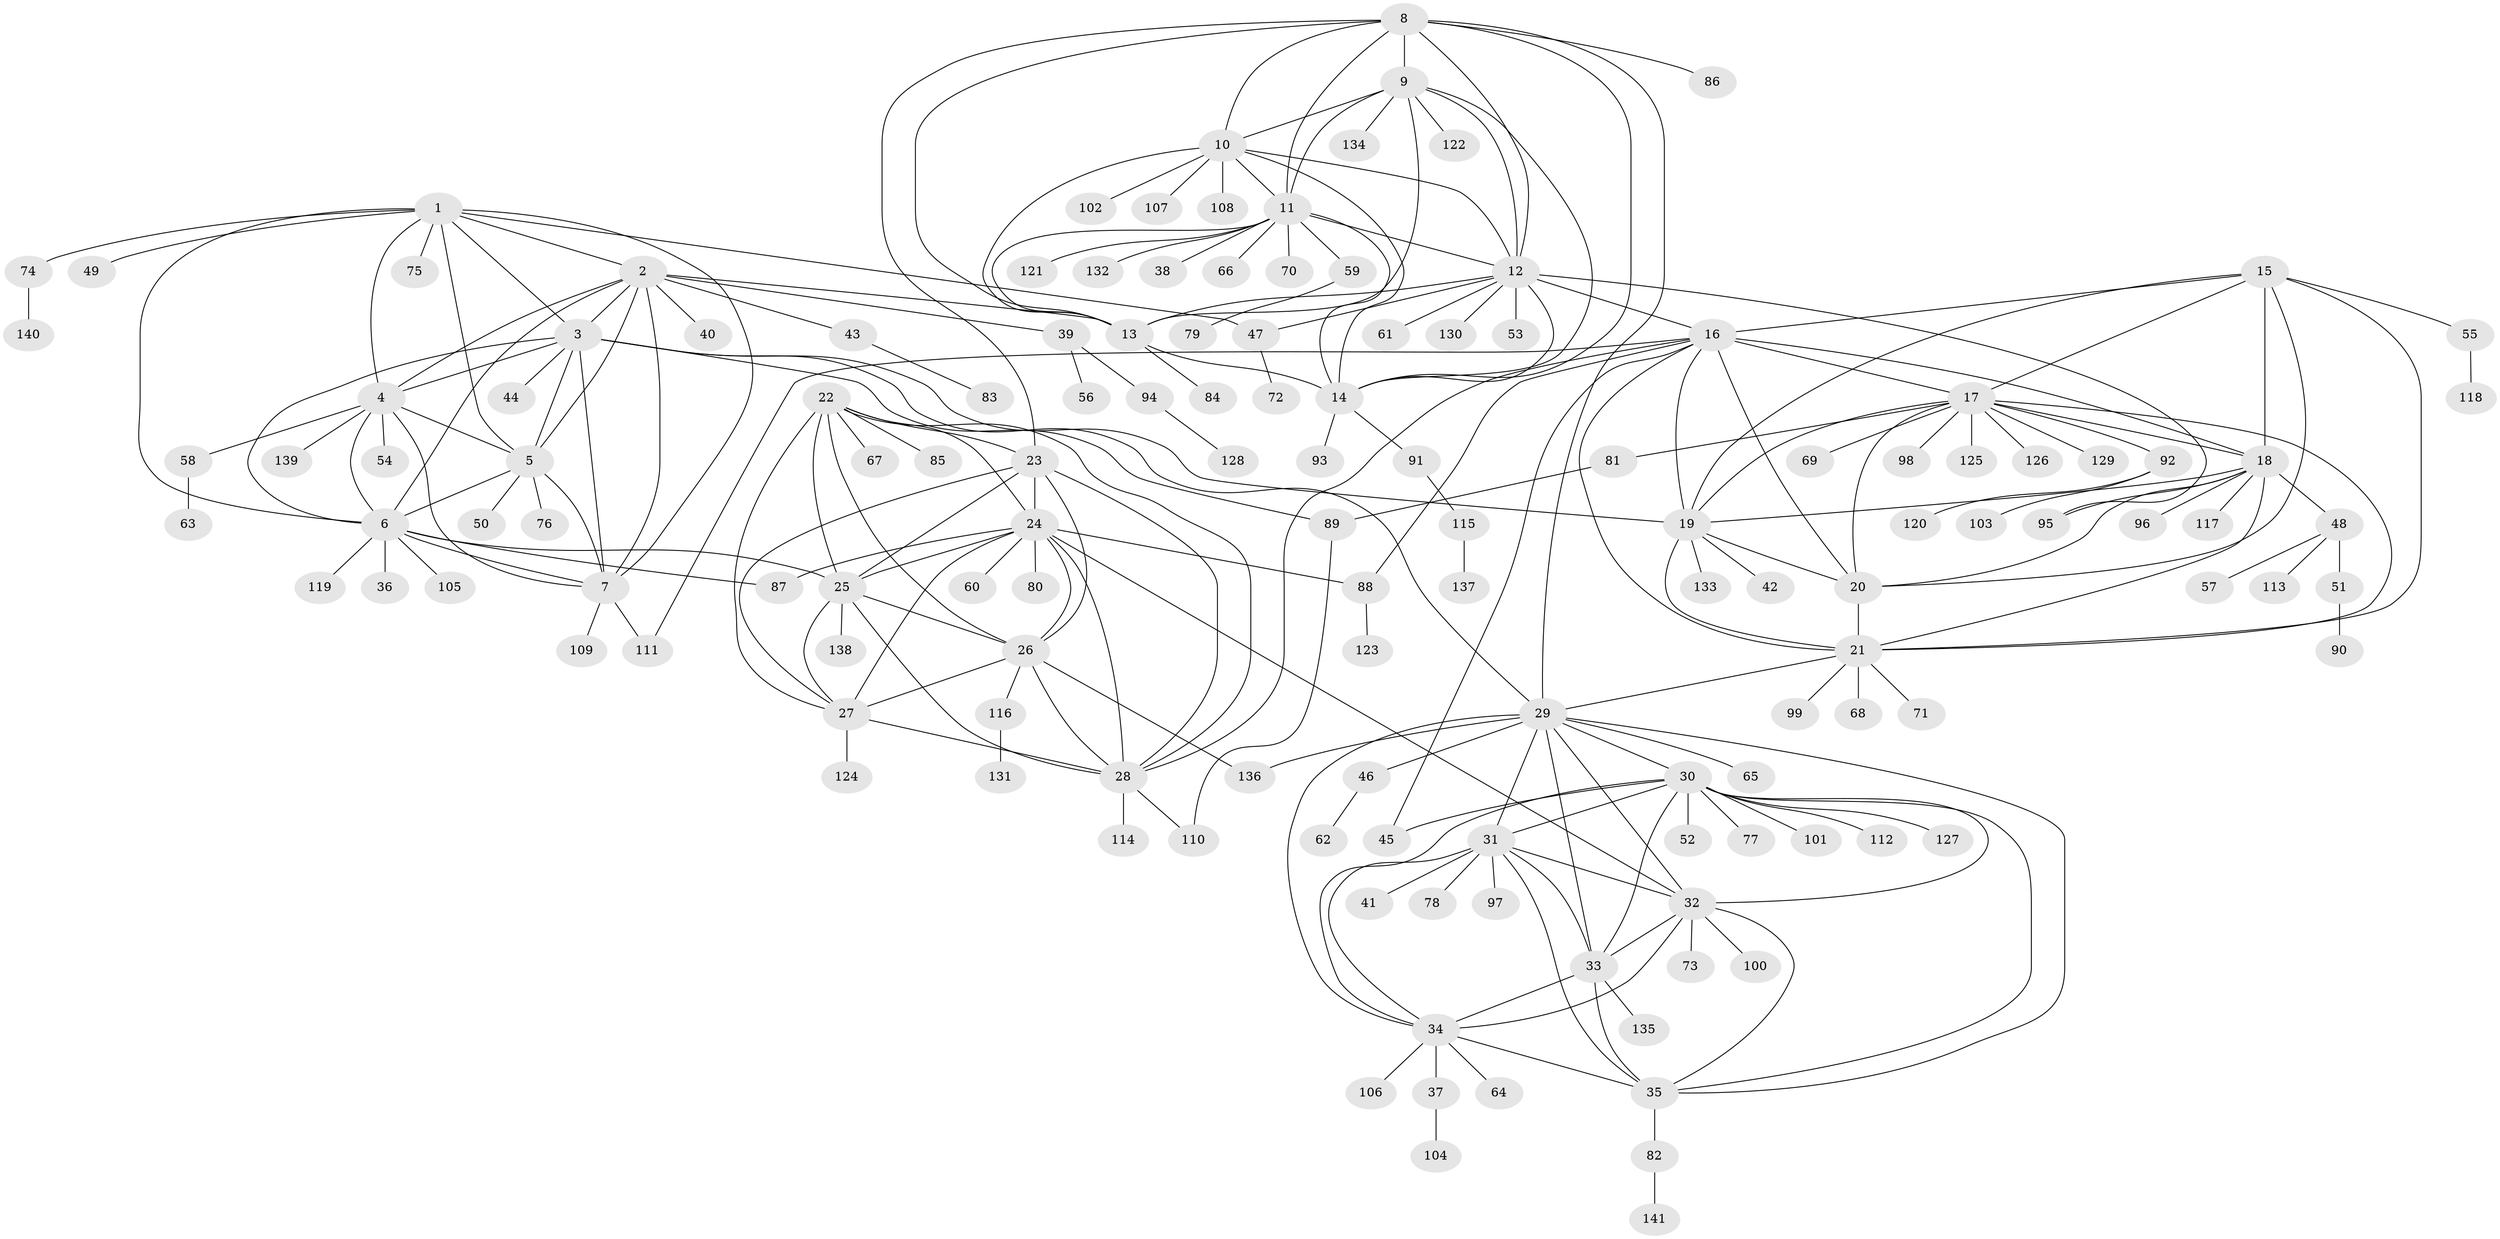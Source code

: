 // coarse degree distribution, {10: 0.046296296296296294, 8: 0.027777777777777776, 6: 0.027777777777777776, 14: 0.018518518518518517, 5: 0.037037037037037035, 12: 0.009259259259259259, 9: 0.027777777777777776, 7: 0.027777777777777776, 13: 0.009259259259259259, 1: 0.6296296296296297, 2: 0.12962962962962962, 3: 0.009259259259259259}
// Generated by graph-tools (version 1.1) at 2025/42/03/06/25 10:42:10]
// undirected, 141 vertices, 230 edges
graph export_dot {
graph [start="1"]
  node [color=gray90,style=filled];
  1;
  2;
  3;
  4;
  5;
  6;
  7;
  8;
  9;
  10;
  11;
  12;
  13;
  14;
  15;
  16;
  17;
  18;
  19;
  20;
  21;
  22;
  23;
  24;
  25;
  26;
  27;
  28;
  29;
  30;
  31;
  32;
  33;
  34;
  35;
  36;
  37;
  38;
  39;
  40;
  41;
  42;
  43;
  44;
  45;
  46;
  47;
  48;
  49;
  50;
  51;
  52;
  53;
  54;
  55;
  56;
  57;
  58;
  59;
  60;
  61;
  62;
  63;
  64;
  65;
  66;
  67;
  68;
  69;
  70;
  71;
  72;
  73;
  74;
  75;
  76;
  77;
  78;
  79;
  80;
  81;
  82;
  83;
  84;
  85;
  86;
  87;
  88;
  89;
  90;
  91;
  92;
  93;
  94;
  95;
  96;
  97;
  98;
  99;
  100;
  101;
  102;
  103;
  104;
  105;
  106;
  107;
  108;
  109;
  110;
  111;
  112;
  113;
  114;
  115;
  116;
  117;
  118;
  119;
  120;
  121;
  122;
  123;
  124;
  125;
  126;
  127;
  128;
  129;
  130;
  131;
  132;
  133;
  134;
  135;
  136;
  137;
  138;
  139;
  140;
  141;
  1 -- 2;
  1 -- 3;
  1 -- 4;
  1 -- 5;
  1 -- 6;
  1 -- 7;
  1 -- 47;
  1 -- 49;
  1 -- 74;
  1 -- 75;
  2 -- 3;
  2 -- 4;
  2 -- 5;
  2 -- 6;
  2 -- 7;
  2 -- 13;
  2 -- 39;
  2 -- 40;
  2 -- 43;
  3 -- 4;
  3 -- 5;
  3 -- 6;
  3 -- 7;
  3 -- 19;
  3 -- 29;
  3 -- 44;
  3 -- 89;
  4 -- 5;
  4 -- 6;
  4 -- 7;
  4 -- 54;
  4 -- 58;
  4 -- 139;
  5 -- 6;
  5 -- 7;
  5 -- 50;
  5 -- 76;
  6 -- 7;
  6 -- 25;
  6 -- 36;
  6 -- 87;
  6 -- 105;
  6 -- 119;
  7 -- 109;
  7 -- 111;
  8 -- 9;
  8 -- 10;
  8 -- 11;
  8 -- 12;
  8 -- 13;
  8 -- 14;
  8 -- 23;
  8 -- 29;
  8 -- 86;
  9 -- 10;
  9 -- 11;
  9 -- 12;
  9 -- 13;
  9 -- 14;
  9 -- 122;
  9 -- 134;
  10 -- 11;
  10 -- 12;
  10 -- 13;
  10 -- 14;
  10 -- 102;
  10 -- 107;
  10 -- 108;
  11 -- 12;
  11 -- 13;
  11 -- 14;
  11 -- 38;
  11 -- 59;
  11 -- 66;
  11 -- 70;
  11 -- 121;
  11 -- 132;
  12 -- 13;
  12 -- 14;
  12 -- 16;
  12 -- 47;
  12 -- 53;
  12 -- 61;
  12 -- 95;
  12 -- 130;
  13 -- 14;
  13 -- 84;
  14 -- 91;
  14 -- 93;
  15 -- 16;
  15 -- 17;
  15 -- 18;
  15 -- 19;
  15 -- 20;
  15 -- 21;
  15 -- 55;
  16 -- 17;
  16 -- 18;
  16 -- 19;
  16 -- 20;
  16 -- 21;
  16 -- 28;
  16 -- 45;
  16 -- 88;
  16 -- 111;
  17 -- 18;
  17 -- 19;
  17 -- 20;
  17 -- 21;
  17 -- 69;
  17 -- 81;
  17 -- 92;
  17 -- 98;
  17 -- 125;
  17 -- 126;
  17 -- 129;
  18 -- 19;
  18 -- 20;
  18 -- 21;
  18 -- 48;
  18 -- 95;
  18 -- 96;
  18 -- 117;
  19 -- 20;
  19 -- 21;
  19 -- 42;
  19 -- 133;
  20 -- 21;
  21 -- 29;
  21 -- 68;
  21 -- 71;
  21 -- 99;
  22 -- 23;
  22 -- 24;
  22 -- 25;
  22 -- 26;
  22 -- 27;
  22 -- 28;
  22 -- 67;
  22 -- 85;
  23 -- 24;
  23 -- 25;
  23 -- 26;
  23 -- 27;
  23 -- 28;
  24 -- 25;
  24 -- 26;
  24 -- 27;
  24 -- 28;
  24 -- 32;
  24 -- 60;
  24 -- 80;
  24 -- 87;
  24 -- 88;
  25 -- 26;
  25 -- 27;
  25 -- 28;
  25 -- 138;
  26 -- 27;
  26 -- 28;
  26 -- 116;
  26 -- 136;
  27 -- 28;
  27 -- 124;
  28 -- 110;
  28 -- 114;
  29 -- 30;
  29 -- 31;
  29 -- 32;
  29 -- 33;
  29 -- 34;
  29 -- 35;
  29 -- 46;
  29 -- 65;
  29 -- 136;
  30 -- 31;
  30 -- 32;
  30 -- 33;
  30 -- 34;
  30 -- 35;
  30 -- 45;
  30 -- 52;
  30 -- 77;
  30 -- 101;
  30 -- 112;
  30 -- 127;
  31 -- 32;
  31 -- 33;
  31 -- 34;
  31 -- 35;
  31 -- 41;
  31 -- 78;
  31 -- 97;
  32 -- 33;
  32 -- 34;
  32 -- 35;
  32 -- 73;
  32 -- 100;
  33 -- 34;
  33 -- 35;
  33 -- 135;
  34 -- 35;
  34 -- 37;
  34 -- 64;
  34 -- 106;
  35 -- 82;
  37 -- 104;
  39 -- 56;
  39 -- 94;
  43 -- 83;
  46 -- 62;
  47 -- 72;
  48 -- 51;
  48 -- 57;
  48 -- 113;
  51 -- 90;
  55 -- 118;
  58 -- 63;
  59 -- 79;
  74 -- 140;
  81 -- 89;
  82 -- 141;
  88 -- 123;
  89 -- 110;
  91 -- 115;
  92 -- 103;
  92 -- 120;
  94 -- 128;
  115 -- 137;
  116 -- 131;
}
